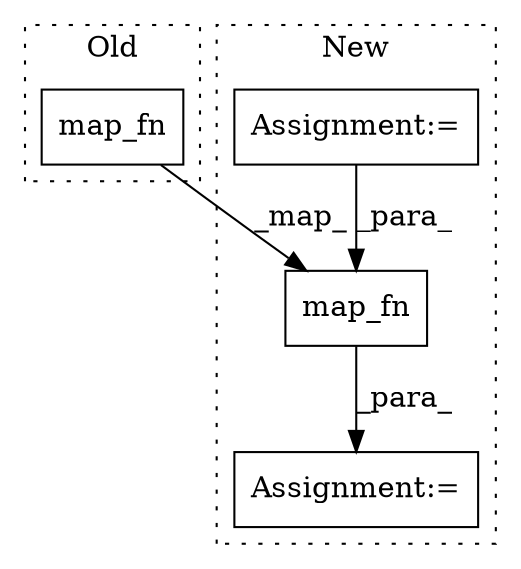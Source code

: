 digraph G {
subgraph cluster0 {
1 [label="map_fn" a="32" s="6713,6809" l="7,1" shape="box"];
label = "Old";
style="dotted";
}
subgraph cluster1 {
2 [label="map_fn" a="32" s="7276,7309" l="7,1" shape="box"];
3 [label="Assignment:=" a="7" s="7264" l="1" shape="box"];
4 [label="Assignment:=" a="7" s="7094" l="2" shape="box"];
label = "New";
style="dotted";
}
1 -> 2 [label="_map_"];
2 -> 3 [label="_para_"];
4 -> 2 [label="_para_"];
}